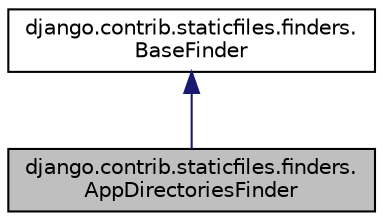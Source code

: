 digraph "django.contrib.staticfiles.finders.AppDirectoriesFinder"
{
 // LATEX_PDF_SIZE
  edge [fontname="Helvetica",fontsize="10",labelfontname="Helvetica",labelfontsize="10"];
  node [fontname="Helvetica",fontsize="10",shape=record];
  Node1 [label="django.contrib.staticfiles.finders.\lAppDirectoriesFinder",height=0.2,width=0.4,color="black", fillcolor="grey75", style="filled", fontcolor="black",tooltip=" "];
  Node2 -> Node1 [dir="back",color="midnightblue",fontsize="10",style="solid",fontname="Helvetica"];
  Node2 [label="django.contrib.staticfiles.finders.\lBaseFinder",height=0.2,width=0.4,color="black", fillcolor="white", style="filled",URL="$classdjango_1_1contrib_1_1staticfiles_1_1finders_1_1_base_finder.html",tooltip=" "];
}
